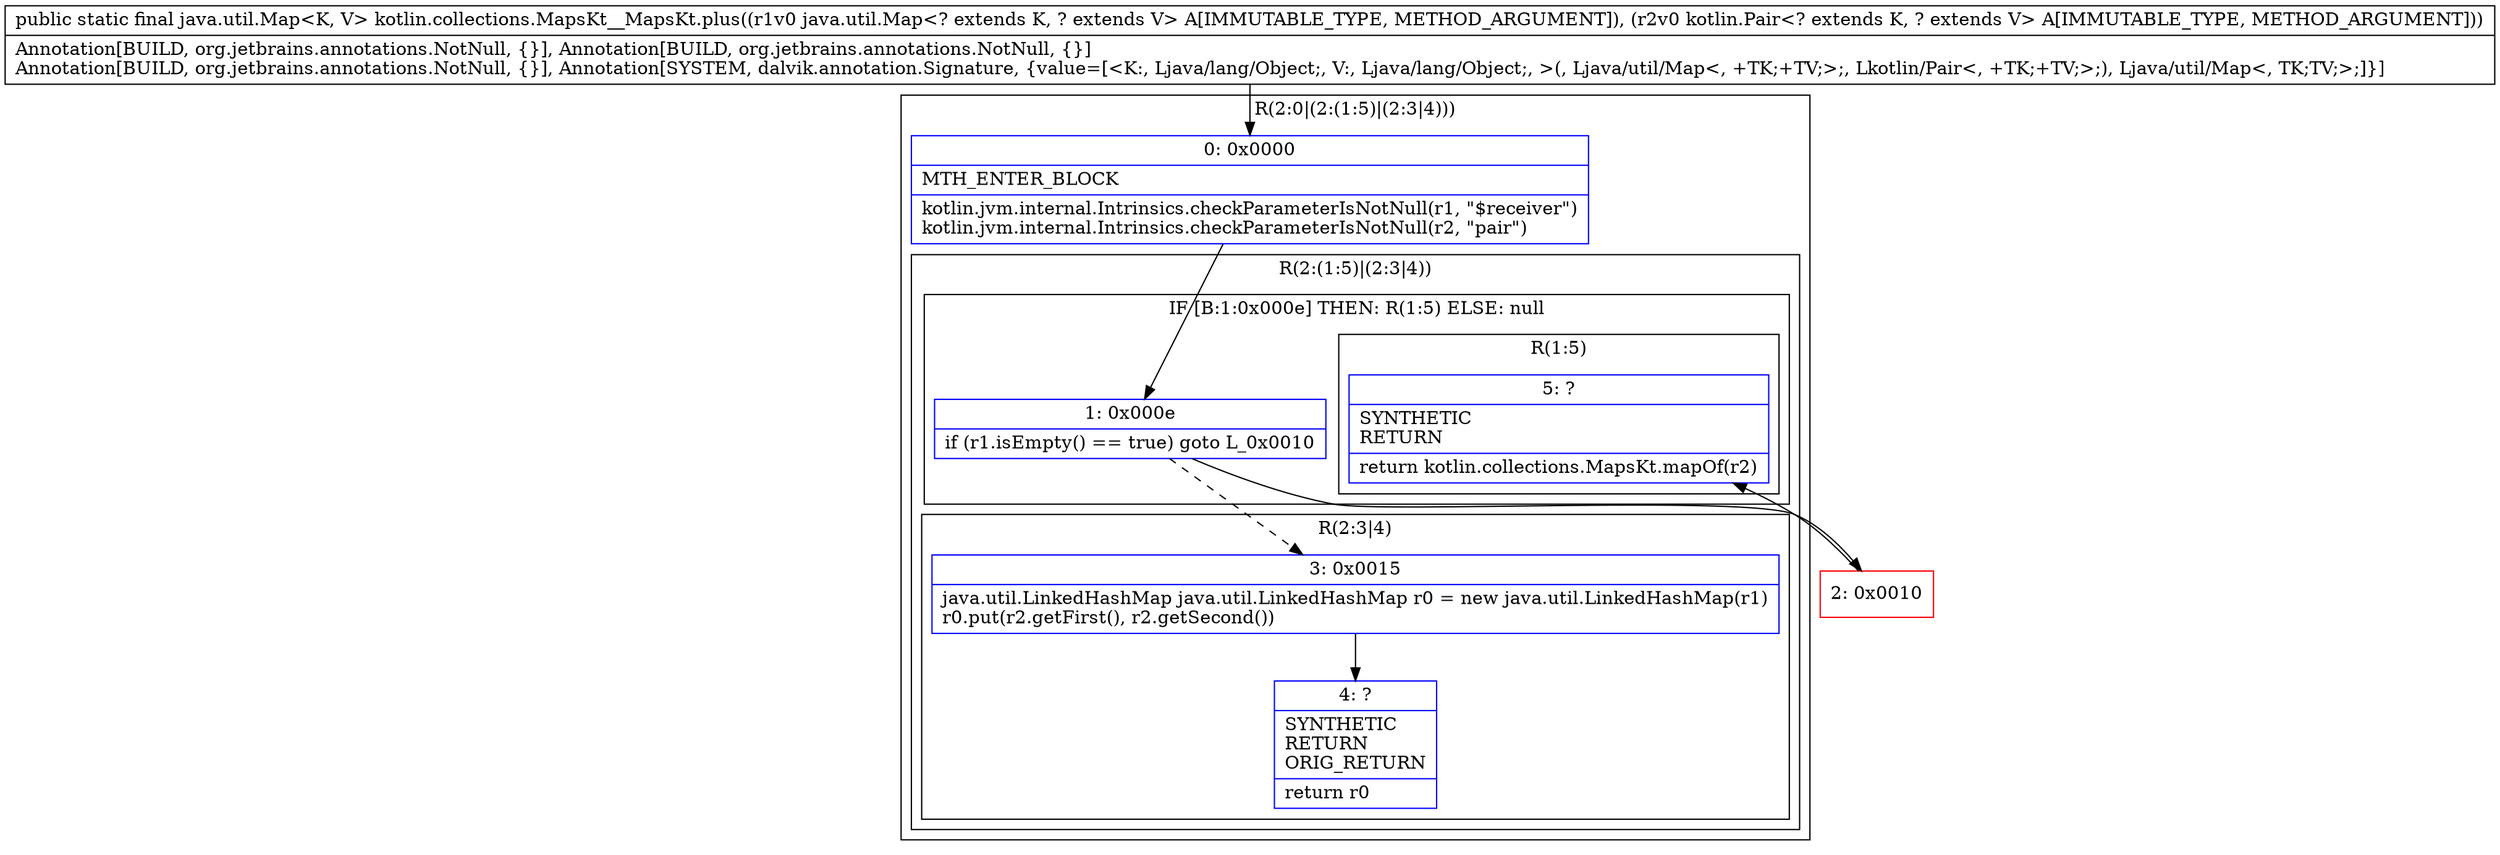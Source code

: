 digraph "CFG forkotlin.collections.MapsKt__MapsKt.plus(Ljava\/util\/Map;Lkotlin\/Pair;)Ljava\/util\/Map;" {
subgraph cluster_Region_1950021013 {
label = "R(2:0|(2:(1:5)|(2:3|4)))";
node [shape=record,color=blue];
Node_0 [shape=record,label="{0\:\ 0x0000|MTH_ENTER_BLOCK\l|kotlin.jvm.internal.Intrinsics.checkParameterIsNotNull(r1, \"$receiver\")\lkotlin.jvm.internal.Intrinsics.checkParameterIsNotNull(r2, \"pair\")\l}"];
subgraph cluster_Region_919027368 {
label = "R(2:(1:5)|(2:3|4))";
node [shape=record,color=blue];
subgraph cluster_IfRegion_1735024904 {
label = "IF [B:1:0x000e] THEN: R(1:5) ELSE: null";
node [shape=record,color=blue];
Node_1 [shape=record,label="{1\:\ 0x000e|if (r1.isEmpty() == true) goto L_0x0010\l}"];
subgraph cluster_Region_260449987 {
label = "R(1:5)";
node [shape=record,color=blue];
Node_5 [shape=record,label="{5\:\ ?|SYNTHETIC\lRETURN\l|return kotlin.collections.MapsKt.mapOf(r2)\l}"];
}
}
subgraph cluster_Region_950975772 {
label = "R(2:3|4)";
node [shape=record,color=blue];
Node_3 [shape=record,label="{3\:\ 0x0015|java.util.LinkedHashMap java.util.LinkedHashMap r0 = new java.util.LinkedHashMap(r1)\lr0.put(r2.getFirst(), r2.getSecond())\l}"];
Node_4 [shape=record,label="{4\:\ ?|SYNTHETIC\lRETURN\lORIG_RETURN\l|return r0\l}"];
}
}
}
Node_2 [shape=record,color=red,label="{2\:\ 0x0010}"];
MethodNode[shape=record,label="{public static final java.util.Map\<K, V\> kotlin.collections.MapsKt__MapsKt.plus((r1v0 java.util.Map\<? extends K, ? extends V\> A[IMMUTABLE_TYPE, METHOD_ARGUMENT]), (r2v0 kotlin.Pair\<? extends K, ? extends V\> A[IMMUTABLE_TYPE, METHOD_ARGUMENT]))  | Annotation[BUILD, org.jetbrains.annotations.NotNull, \{\}], Annotation[BUILD, org.jetbrains.annotations.NotNull, \{\}]\lAnnotation[BUILD, org.jetbrains.annotations.NotNull, \{\}], Annotation[SYSTEM, dalvik.annotation.Signature, \{value=[\<K:, Ljava\/lang\/Object;, V:, Ljava\/lang\/Object;, \>(, Ljava\/util\/Map\<, +TK;+TV;\>;, Lkotlin\/Pair\<, +TK;+TV;\>;), Ljava\/util\/Map\<, TK;TV;\>;]\}]\l}"];
MethodNode -> Node_0;
Node_0 -> Node_1;
Node_1 -> Node_2;
Node_1 -> Node_3[style=dashed];
Node_3 -> Node_4;
Node_2 -> Node_5;
}

